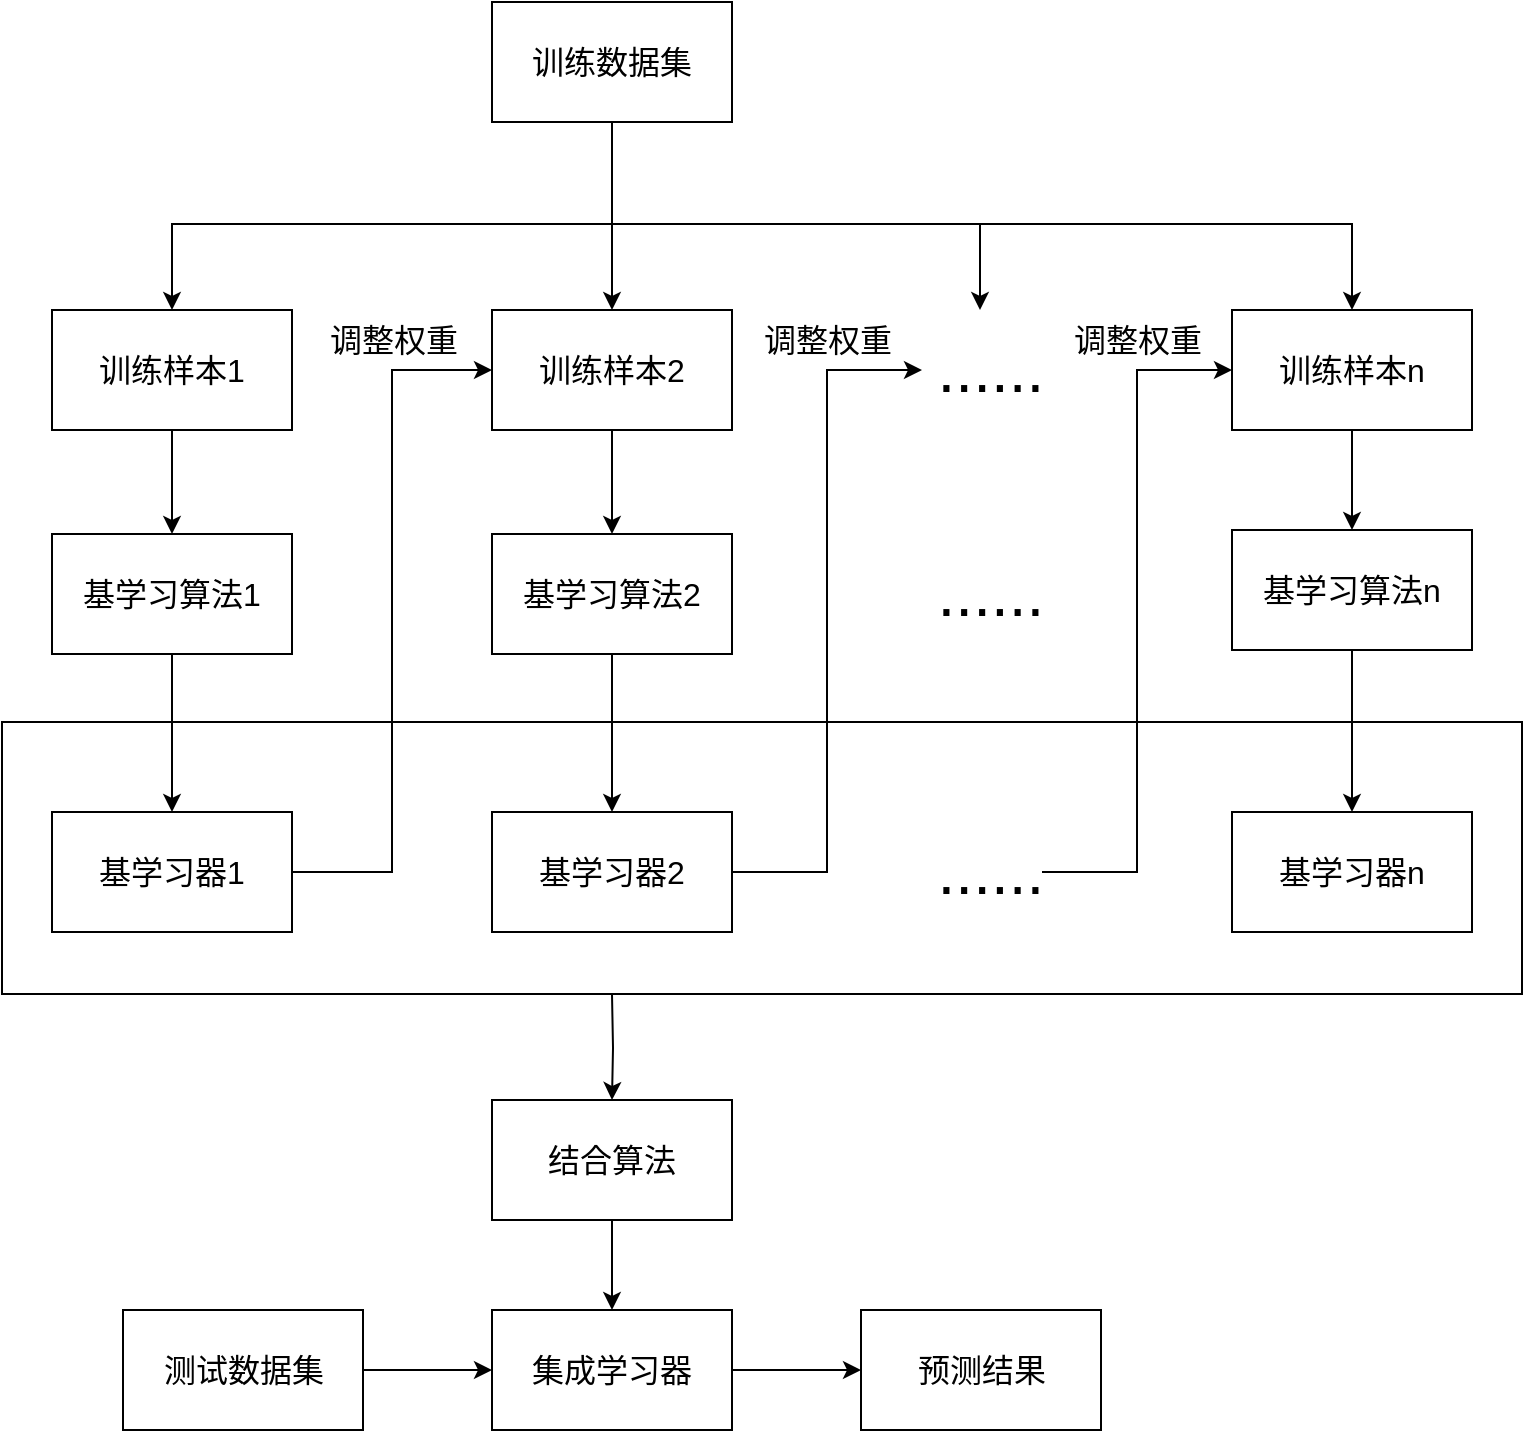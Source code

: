 <mxfile version="17.2.1" type="github">
  <diagram id="1vIonlbrvvaMYxb8ywdW" name="Page-1">
    <mxGraphModel dx="903" dy="476" grid="0" gridSize="10" guides="1" tooltips="1" connect="1" arrows="1" fold="1" page="1" pageScale="1" pageWidth="827" pageHeight="1169" math="0" shadow="0">
      <root>
        <mxCell id="0" />
        <mxCell id="1" parent="0" />
        <mxCell id="P3XIkEq_9gRFq2ob-cjj-84" value="" style="rounded=0;whiteSpace=wrap;html=1;fontSize=16;" vertex="1" parent="1">
          <mxGeometry x="55" y="396" width="760" height="136" as="geometry" />
        </mxCell>
        <mxCell id="P3XIkEq_9gRFq2ob-cjj-46" style="edgeStyle=orthogonalEdgeStyle;rounded=0;orthogonalLoop=1;jettySize=auto;html=1;entryX=0.5;entryY=0;entryDx=0;entryDy=0;fontSize=16;" edge="1" parent="1" source="P3XIkEq_9gRFq2ob-cjj-41" target="P3XIkEq_9gRFq2ob-cjj-45">
          <mxGeometry relative="1" as="geometry" />
        </mxCell>
        <mxCell id="P3XIkEq_9gRFq2ob-cjj-90" style="edgeStyle=orthogonalEdgeStyle;rounded=0;orthogonalLoop=1;jettySize=auto;html=1;entryX=0.5;entryY=0;entryDx=0;entryDy=0;fontSize=16;" edge="1" parent="1" source="P3XIkEq_9gRFq2ob-cjj-41" target="P3XIkEq_9gRFq2ob-cjj-42">
          <mxGeometry relative="1" as="geometry">
            <Array as="points">
              <mxPoint x="360" y="147" />
              <mxPoint x="140" y="147" />
            </Array>
          </mxGeometry>
        </mxCell>
        <mxCell id="P3XIkEq_9gRFq2ob-cjj-91" style="edgeStyle=orthogonalEdgeStyle;rounded=0;orthogonalLoop=1;jettySize=auto;html=1;entryX=0.5;entryY=0;entryDx=0;entryDy=0;fontSize=16;" edge="1" parent="1" source="P3XIkEq_9gRFq2ob-cjj-41" target="P3XIkEq_9gRFq2ob-cjj-47">
          <mxGeometry relative="1" as="geometry">
            <Array as="points">
              <mxPoint x="360" y="147" />
              <mxPoint x="730" y="147" />
            </Array>
          </mxGeometry>
        </mxCell>
        <mxCell id="P3XIkEq_9gRFq2ob-cjj-41" value="训练数据集" style="rounded=0;whiteSpace=wrap;html=1;fontSize=16;" vertex="1" parent="1">
          <mxGeometry x="300" y="36" width="120" height="60" as="geometry" />
        </mxCell>
        <mxCell id="P3XIkEq_9gRFq2ob-cjj-52" value="" style="edgeStyle=orthogonalEdgeStyle;rounded=0;orthogonalLoop=1;jettySize=auto;html=1;fontSize=32;" edge="1" parent="1" source="P3XIkEq_9gRFq2ob-cjj-42" target="P3XIkEq_9gRFq2ob-cjj-50">
          <mxGeometry relative="1" as="geometry" />
        </mxCell>
        <mxCell id="P3XIkEq_9gRFq2ob-cjj-42" value="训练样本1" style="rounded=0;whiteSpace=wrap;html=1;fontSize=16;" vertex="1" parent="1">
          <mxGeometry x="80" y="190" width="120" height="60" as="geometry" />
        </mxCell>
        <mxCell id="P3XIkEq_9gRFq2ob-cjj-56" value="" style="edgeStyle=orthogonalEdgeStyle;rounded=0;orthogonalLoop=1;jettySize=auto;html=1;fontSize=32;" edge="1" parent="1" source="P3XIkEq_9gRFq2ob-cjj-45" target="P3XIkEq_9gRFq2ob-cjj-55">
          <mxGeometry relative="1" as="geometry" />
        </mxCell>
        <mxCell id="P3XIkEq_9gRFq2ob-cjj-45" value="训练样本2" style="rounded=0;whiteSpace=wrap;html=1;fontSize=16;" vertex="1" parent="1">
          <mxGeometry x="300" y="190" width="120" height="60" as="geometry" />
        </mxCell>
        <mxCell id="P3XIkEq_9gRFq2ob-cjj-66" value="" style="edgeStyle=orthogonalEdgeStyle;rounded=0;orthogonalLoop=1;jettySize=auto;html=1;fontSize=32;" edge="1" parent="1" source="P3XIkEq_9gRFq2ob-cjj-47" target="P3XIkEq_9gRFq2ob-cjj-65">
          <mxGeometry relative="1" as="geometry" />
        </mxCell>
        <mxCell id="P3XIkEq_9gRFq2ob-cjj-47" value="训练样本n" style="rounded=0;whiteSpace=wrap;html=1;fontSize=16;" vertex="1" parent="1">
          <mxGeometry x="670" y="190" width="120" height="60" as="geometry" />
        </mxCell>
        <mxCell id="P3XIkEq_9gRFq2ob-cjj-49" value="&amp;nbsp;......" style="text;html=1;strokeColor=none;fillColor=none;align=center;verticalAlign=middle;whiteSpace=wrap;rounded=0;fontSize=32;" vertex="1" parent="1">
          <mxGeometry x="515" y="205" width="60" height="30" as="geometry" />
        </mxCell>
        <mxCell id="P3XIkEq_9gRFq2ob-cjj-53" value="" style="edgeStyle=orthogonalEdgeStyle;rounded=0;orthogonalLoop=1;jettySize=auto;html=1;fontSize=32;" edge="1" parent="1" source="P3XIkEq_9gRFq2ob-cjj-50" target="P3XIkEq_9gRFq2ob-cjj-51">
          <mxGeometry relative="1" as="geometry" />
        </mxCell>
        <mxCell id="P3XIkEq_9gRFq2ob-cjj-50" value="基学习算法1" style="rounded=0;whiteSpace=wrap;html=1;fontSize=16;" vertex="1" parent="1">
          <mxGeometry x="80" y="302" width="120" height="60" as="geometry" />
        </mxCell>
        <mxCell id="P3XIkEq_9gRFq2ob-cjj-54" style="edgeStyle=orthogonalEdgeStyle;rounded=0;orthogonalLoop=1;jettySize=auto;html=1;entryX=0;entryY=0.5;entryDx=0;entryDy=0;fontSize=32;" edge="1" parent="1" source="P3XIkEq_9gRFq2ob-cjj-51" target="P3XIkEq_9gRFq2ob-cjj-45">
          <mxGeometry relative="1" as="geometry" />
        </mxCell>
        <mxCell id="P3XIkEq_9gRFq2ob-cjj-51" value="基学习器1" style="rounded=0;whiteSpace=wrap;html=1;fontSize=16;" vertex="1" parent="1">
          <mxGeometry x="80" y="441" width="120" height="60" as="geometry" />
        </mxCell>
        <mxCell id="P3XIkEq_9gRFq2ob-cjj-58" value="" style="edgeStyle=orthogonalEdgeStyle;rounded=0;orthogonalLoop=1;jettySize=auto;html=1;fontSize=32;" edge="1" parent="1" source="P3XIkEq_9gRFq2ob-cjj-55" target="P3XIkEq_9gRFq2ob-cjj-57">
          <mxGeometry relative="1" as="geometry" />
        </mxCell>
        <mxCell id="P3XIkEq_9gRFq2ob-cjj-55" value="基学习算法2" style="rounded=0;whiteSpace=wrap;html=1;fontSize=16;" vertex="1" parent="1">
          <mxGeometry x="300" y="302" width="120" height="60" as="geometry" />
        </mxCell>
        <mxCell id="P3XIkEq_9gRFq2ob-cjj-61" style="edgeStyle=orthogonalEdgeStyle;rounded=0;orthogonalLoop=1;jettySize=auto;html=1;entryX=0;entryY=0.5;entryDx=0;entryDy=0;fontSize=32;" edge="1" parent="1" source="P3XIkEq_9gRFq2ob-cjj-57" target="P3XIkEq_9gRFq2ob-cjj-49">
          <mxGeometry relative="1" as="geometry" />
        </mxCell>
        <mxCell id="P3XIkEq_9gRFq2ob-cjj-88" value="" style="edgeStyle=orthogonalEdgeStyle;rounded=0;orthogonalLoop=1;jettySize=auto;html=1;fontSize=16;" edge="1" parent="1" target="P3XIkEq_9gRFq2ob-cjj-87">
          <mxGeometry relative="1" as="geometry">
            <mxPoint x="360" y="532" as="sourcePoint" />
          </mxGeometry>
        </mxCell>
        <mxCell id="P3XIkEq_9gRFq2ob-cjj-57" value="基学习器2" style="rounded=0;whiteSpace=wrap;html=1;fontSize=16;" vertex="1" parent="1">
          <mxGeometry x="300" y="441" width="120" height="60" as="geometry" />
        </mxCell>
        <mxCell id="P3XIkEq_9gRFq2ob-cjj-59" value="&amp;nbsp;......" style="text;html=1;strokeColor=none;fillColor=none;align=center;verticalAlign=middle;whiteSpace=wrap;rounded=0;fontSize=32;" vertex="1" parent="1">
          <mxGeometry x="515" y="317" width="60" height="30" as="geometry" />
        </mxCell>
        <mxCell id="P3XIkEq_9gRFq2ob-cjj-62" style="edgeStyle=orthogonalEdgeStyle;rounded=0;orthogonalLoop=1;jettySize=auto;html=1;entryX=0;entryY=0.5;entryDx=0;entryDy=0;fontSize=32;" edge="1" parent="1" source="P3XIkEq_9gRFq2ob-cjj-60" target="P3XIkEq_9gRFq2ob-cjj-47">
          <mxGeometry relative="1" as="geometry" />
        </mxCell>
        <mxCell id="P3XIkEq_9gRFq2ob-cjj-60" value="&amp;nbsp;......" style="text;html=1;strokeColor=none;fillColor=none;align=center;verticalAlign=middle;whiteSpace=wrap;rounded=0;fontSize=32;" vertex="1" parent="1">
          <mxGeometry x="515" y="456" width="60" height="30" as="geometry" />
        </mxCell>
        <mxCell id="P3XIkEq_9gRFq2ob-cjj-68" value="" style="edgeStyle=orthogonalEdgeStyle;rounded=0;orthogonalLoop=1;jettySize=auto;html=1;fontSize=32;" edge="1" parent="1" source="P3XIkEq_9gRFq2ob-cjj-65" target="P3XIkEq_9gRFq2ob-cjj-67">
          <mxGeometry relative="1" as="geometry" />
        </mxCell>
        <mxCell id="P3XIkEq_9gRFq2ob-cjj-65" value="基学习算法n" style="rounded=0;whiteSpace=wrap;html=1;fontSize=16;" vertex="1" parent="1">
          <mxGeometry x="670" y="300" width="120" height="60" as="geometry" />
        </mxCell>
        <mxCell id="P3XIkEq_9gRFq2ob-cjj-67" value="基学习器n" style="rounded=0;whiteSpace=wrap;html=1;fontSize=16;" vertex="1" parent="1">
          <mxGeometry x="670" y="441" width="120" height="60" as="geometry" />
        </mxCell>
        <mxCell id="P3XIkEq_9gRFq2ob-cjj-77" style="edgeStyle=orthogonalEdgeStyle;rounded=0;orthogonalLoop=1;jettySize=auto;html=1;exitX=1;exitY=0.5;exitDx=0;exitDy=0;entryX=0;entryY=0.5;entryDx=0;entryDy=0;fontSize=32;" edge="1" parent="1" source="P3XIkEq_9gRFq2ob-cjj-69" target="P3XIkEq_9gRFq2ob-cjj-76">
          <mxGeometry relative="1" as="geometry" />
        </mxCell>
        <mxCell id="P3XIkEq_9gRFq2ob-cjj-69" value="集成学习器" style="rounded=0;whiteSpace=wrap;html=1;fontSize=16;" vertex="1" parent="1">
          <mxGeometry x="300" y="690" width="120" height="60" as="geometry" />
        </mxCell>
        <mxCell id="P3XIkEq_9gRFq2ob-cjj-75" value="" style="edgeStyle=orthogonalEdgeStyle;rounded=0;orthogonalLoop=1;jettySize=auto;html=1;fontSize=32;" edge="1" parent="1" source="P3XIkEq_9gRFq2ob-cjj-74" target="P3XIkEq_9gRFq2ob-cjj-69">
          <mxGeometry relative="1" as="geometry" />
        </mxCell>
        <mxCell id="P3XIkEq_9gRFq2ob-cjj-74" value="测试数据集" style="rounded=0;whiteSpace=wrap;html=1;fontSize=16;" vertex="1" parent="1">
          <mxGeometry x="115.5" y="690" width="120" height="60" as="geometry" />
        </mxCell>
        <mxCell id="P3XIkEq_9gRFq2ob-cjj-76" value="预测结果" style="rounded=0;whiteSpace=wrap;html=1;fontSize=16;" vertex="1" parent="1">
          <mxGeometry x="484.5" y="690" width="120" height="60" as="geometry" />
        </mxCell>
        <mxCell id="P3XIkEq_9gRFq2ob-cjj-79" value="调整权重" style="text;html=1;strokeColor=none;fillColor=none;align=center;verticalAlign=middle;whiteSpace=wrap;rounded=0;fontSize=16;" vertex="1" parent="1">
          <mxGeometry x="217" y="190" width="68" height="30" as="geometry" />
        </mxCell>
        <mxCell id="P3XIkEq_9gRFq2ob-cjj-82" value="调整权重" style="text;html=1;strokeColor=none;fillColor=none;align=center;verticalAlign=middle;whiteSpace=wrap;rounded=0;fontSize=16;" vertex="1" parent="1">
          <mxGeometry x="434" y="190" width="68" height="30" as="geometry" />
        </mxCell>
        <mxCell id="P3XIkEq_9gRFq2ob-cjj-83" value="调整权重" style="text;html=1;strokeColor=none;fillColor=none;align=center;verticalAlign=middle;whiteSpace=wrap;rounded=0;fontSize=16;" vertex="1" parent="1">
          <mxGeometry x="589" y="190" width="68" height="30" as="geometry" />
        </mxCell>
        <mxCell id="P3XIkEq_9gRFq2ob-cjj-89" value="" style="edgeStyle=orthogonalEdgeStyle;rounded=0;orthogonalLoop=1;jettySize=auto;html=1;fontSize=16;" edge="1" parent="1" source="P3XIkEq_9gRFq2ob-cjj-87" target="P3XIkEq_9gRFq2ob-cjj-69">
          <mxGeometry relative="1" as="geometry" />
        </mxCell>
        <mxCell id="P3XIkEq_9gRFq2ob-cjj-87" value="结合算法" style="rounded=0;whiteSpace=wrap;html=1;fontSize=16;" vertex="1" parent="1">
          <mxGeometry x="300" y="585" width="120" height="60" as="geometry" />
        </mxCell>
        <mxCell id="P3XIkEq_9gRFq2ob-cjj-93" value="" style="endArrow=classic;html=1;rounded=0;fontSize=16;" edge="1" parent="1">
          <mxGeometry width="50" height="50" relative="1" as="geometry">
            <mxPoint x="544" y="147" as="sourcePoint" />
            <mxPoint x="544" y="190" as="targetPoint" />
          </mxGeometry>
        </mxCell>
      </root>
    </mxGraphModel>
  </diagram>
</mxfile>
